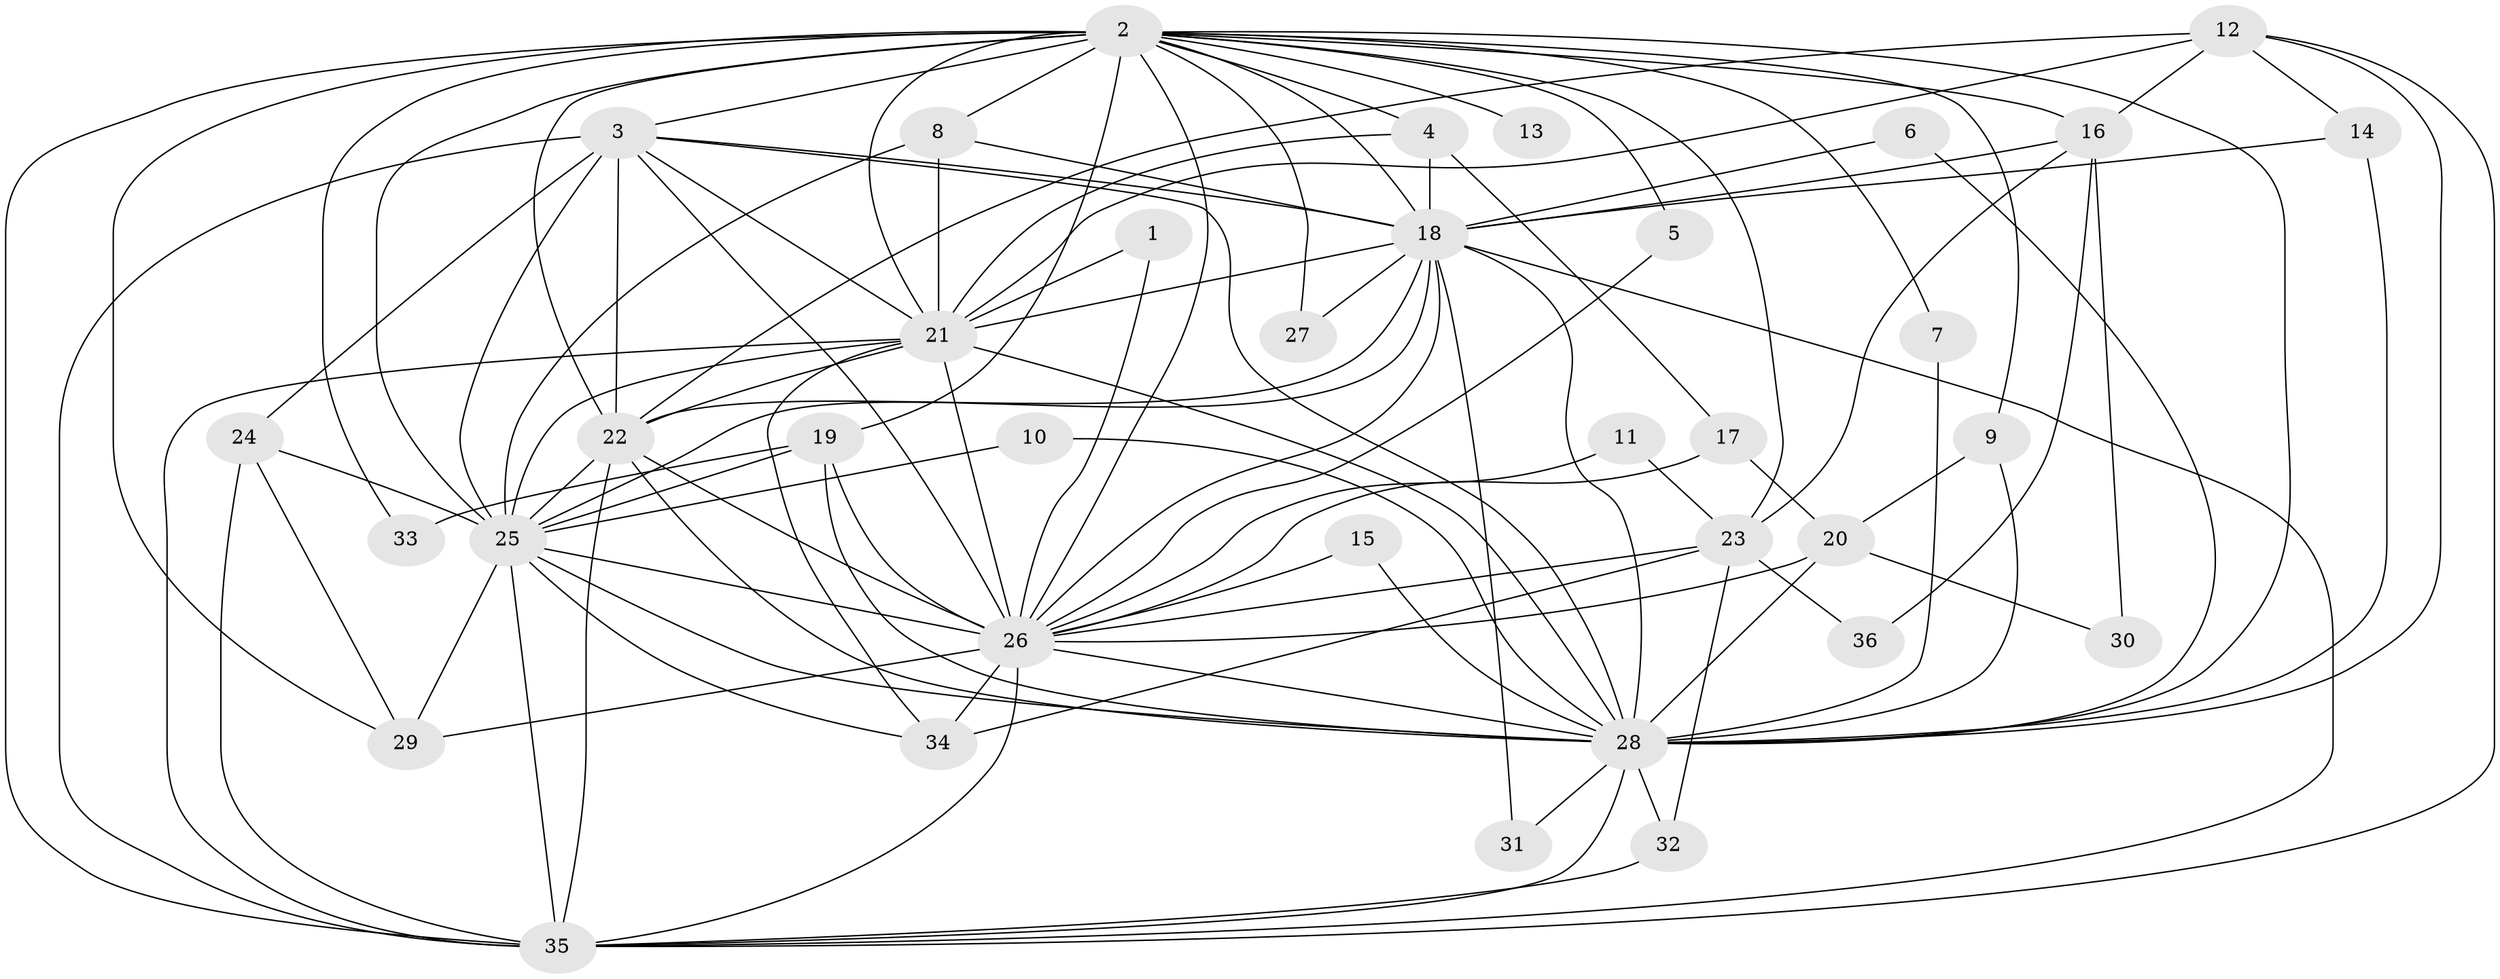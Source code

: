 // original degree distribution, {16: 0.013888888888888888, 18: 0.027777777777777776, 14: 0.027777777777777776, 22: 0.013888888888888888, 24: 0.013888888888888888, 21: 0.013888888888888888, 12: 0.027777777777777776, 2: 0.5416666666666666, 3: 0.16666666666666666, 4: 0.08333333333333333, 6: 0.05555555555555555, 5: 0.013888888888888888}
// Generated by graph-tools (version 1.1) at 2025/25/03/09/25 03:25:47]
// undirected, 36 vertices, 107 edges
graph export_dot {
graph [start="1"]
  node [color=gray90,style=filled];
  1;
  2;
  3;
  4;
  5;
  6;
  7;
  8;
  9;
  10;
  11;
  12;
  13;
  14;
  15;
  16;
  17;
  18;
  19;
  20;
  21;
  22;
  23;
  24;
  25;
  26;
  27;
  28;
  29;
  30;
  31;
  32;
  33;
  34;
  35;
  36;
  1 -- 21 [weight=1.0];
  1 -- 26 [weight=1.0];
  2 -- 3 [weight=2.0];
  2 -- 4 [weight=1.0];
  2 -- 5 [weight=1.0];
  2 -- 7 [weight=1.0];
  2 -- 8 [weight=1.0];
  2 -- 9 [weight=1.0];
  2 -- 13 [weight=2.0];
  2 -- 16 [weight=1.0];
  2 -- 18 [weight=2.0];
  2 -- 19 [weight=1.0];
  2 -- 21 [weight=2.0];
  2 -- 22 [weight=3.0];
  2 -- 23 [weight=1.0];
  2 -- 25 [weight=2.0];
  2 -- 26 [weight=2.0];
  2 -- 27 [weight=2.0];
  2 -- 28 [weight=2.0];
  2 -- 29 [weight=1.0];
  2 -- 33 [weight=1.0];
  2 -- 35 [weight=3.0];
  3 -- 18 [weight=1.0];
  3 -- 21 [weight=1.0];
  3 -- 22 [weight=1.0];
  3 -- 24 [weight=1.0];
  3 -- 25 [weight=3.0];
  3 -- 26 [weight=1.0];
  3 -- 28 [weight=1.0];
  3 -- 35 [weight=1.0];
  4 -- 17 [weight=1.0];
  4 -- 18 [weight=1.0];
  4 -- 21 [weight=1.0];
  5 -- 26 [weight=1.0];
  6 -- 18 [weight=1.0];
  6 -- 28 [weight=1.0];
  7 -- 28 [weight=1.0];
  8 -- 18 [weight=1.0];
  8 -- 21 [weight=1.0];
  8 -- 25 [weight=1.0];
  9 -- 20 [weight=1.0];
  9 -- 28 [weight=1.0];
  10 -- 25 [weight=1.0];
  10 -- 28 [weight=1.0];
  11 -- 23 [weight=1.0];
  11 -- 26 [weight=1.0];
  12 -- 14 [weight=1.0];
  12 -- 16 [weight=1.0];
  12 -- 21 [weight=1.0];
  12 -- 22 [weight=2.0];
  12 -- 28 [weight=1.0];
  12 -- 35 [weight=2.0];
  14 -- 18 [weight=1.0];
  14 -- 28 [weight=1.0];
  15 -- 26 [weight=1.0];
  15 -- 28 [weight=1.0];
  16 -- 18 [weight=1.0];
  16 -- 23 [weight=1.0];
  16 -- 30 [weight=1.0];
  16 -- 36 [weight=1.0];
  17 -- 20 [weight=1.0];
  17 -- 26 [weight=1.0];
  18 -- 21 [weight=1.0];
  18 -- 22 [weight=1.0];
  18 -- 25 [weight=1.0];
  18 -- 26 [weight=1.0];
  18 -- 27 [weight=2.0];
  18 -- 28 [weight=2.0];
  18 -- 31 [weight=1.0];
  18 -- 35 [weight=1.0];
  19 -- 25 [weight=1.0];
  19 -- 26 [weight=1.0];
  19 -- 28 [weight=1.0];
  19 -- 33 [weight=1.0];
  20 -- 26 [weight=2.0];
  20 -- 28 [weight=1.0];
  20 -- 30 [weight=1.0];
  21 -- 22 [weight=1.0];
  21 -- 25 [weight=1.0];
  21 -- 26 [weight=1.0];
  21 -- 28 [weight=1.0];
  21 -- 34 [weight=1.0];
  21 -- 35 [weight=1.0];
  22 -- 25 [weight=1.0];
  22 -- 26 [weight=1.0];
  22 -- 28 [weight=1.0];
  22 -- 35 [weight=1.0];
  23 -- 26 [weight=1.0];
  23 -- 32 [weight=1.0];
  23 -- 34 [weight=1.0];
  23 -- 36 [weight=1.0];
  24 -- 25 [weight=1.0];
  24 -- 29 [weight=1.0];
  24 -- 35 [weight=1.0];
  25 -- 26 [weight=3.0];
  25 -- 28 [weight=1.0];
  25 -- 29 [weight=1.0];
  25 -- 34 [weight=2.0];
  25 -- 35 [weight=1.0];
  26 -- 28 [weight=1.0];
  26 -- 29 [weight=1.0];
  26 -- 34 [weight=3.0];
  26 -- 35 [weight=1.0];
  28 -- 31 [weight=2.0];
  28 -- 32 [weight=1.0];
  28 -- 35 [weight=1.0];
  32 -- 35 [weight=1.0];
}
